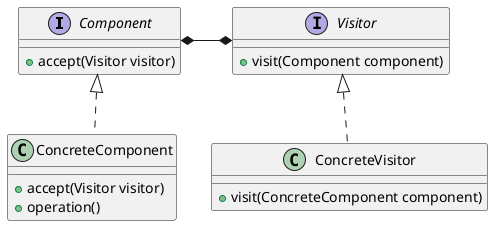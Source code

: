 @startuml visitor

interface Component {
  + accept(Visitor visitor)
}

interface Visitor {
  + visit(Component component)
}

class ConcreteComponent {
  + accept(Visitor visitor)
  + operation()
}

class ConcreteVisitor {
  + visit(ConcreteComponent component)
}

Component <|.. ConcreteComponent
Component *-right-* Visitor
Visitor <|.. ConcreteVisitor


@enduml